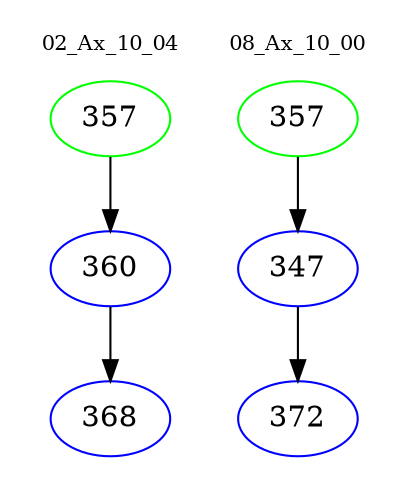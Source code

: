 digraph{
subgraph cluster_0 {
color = white
label = "02_Ax_10_04";
fontsize=10;
T0_357 [label="357", color="green"]
T0_357 -> T0_360 [color="black"]
T0_360 [label="360", color="blue"]
T0_360 -> T0_368 [color="black"]
T0_368 [label="368", color="blue"]
}
subgraph cluster_1 {
color = white
label = "08_Ax_10_00";
fontsize=10;
T1_357 [label="357", color="green"]
T1_357 -> T1_347 [color="black"]
T1_347 [label="347", color="blue"]
T1_347 -> T1_372 [color="black"]
T1_372 [label="372", color="blue"]
}
}
